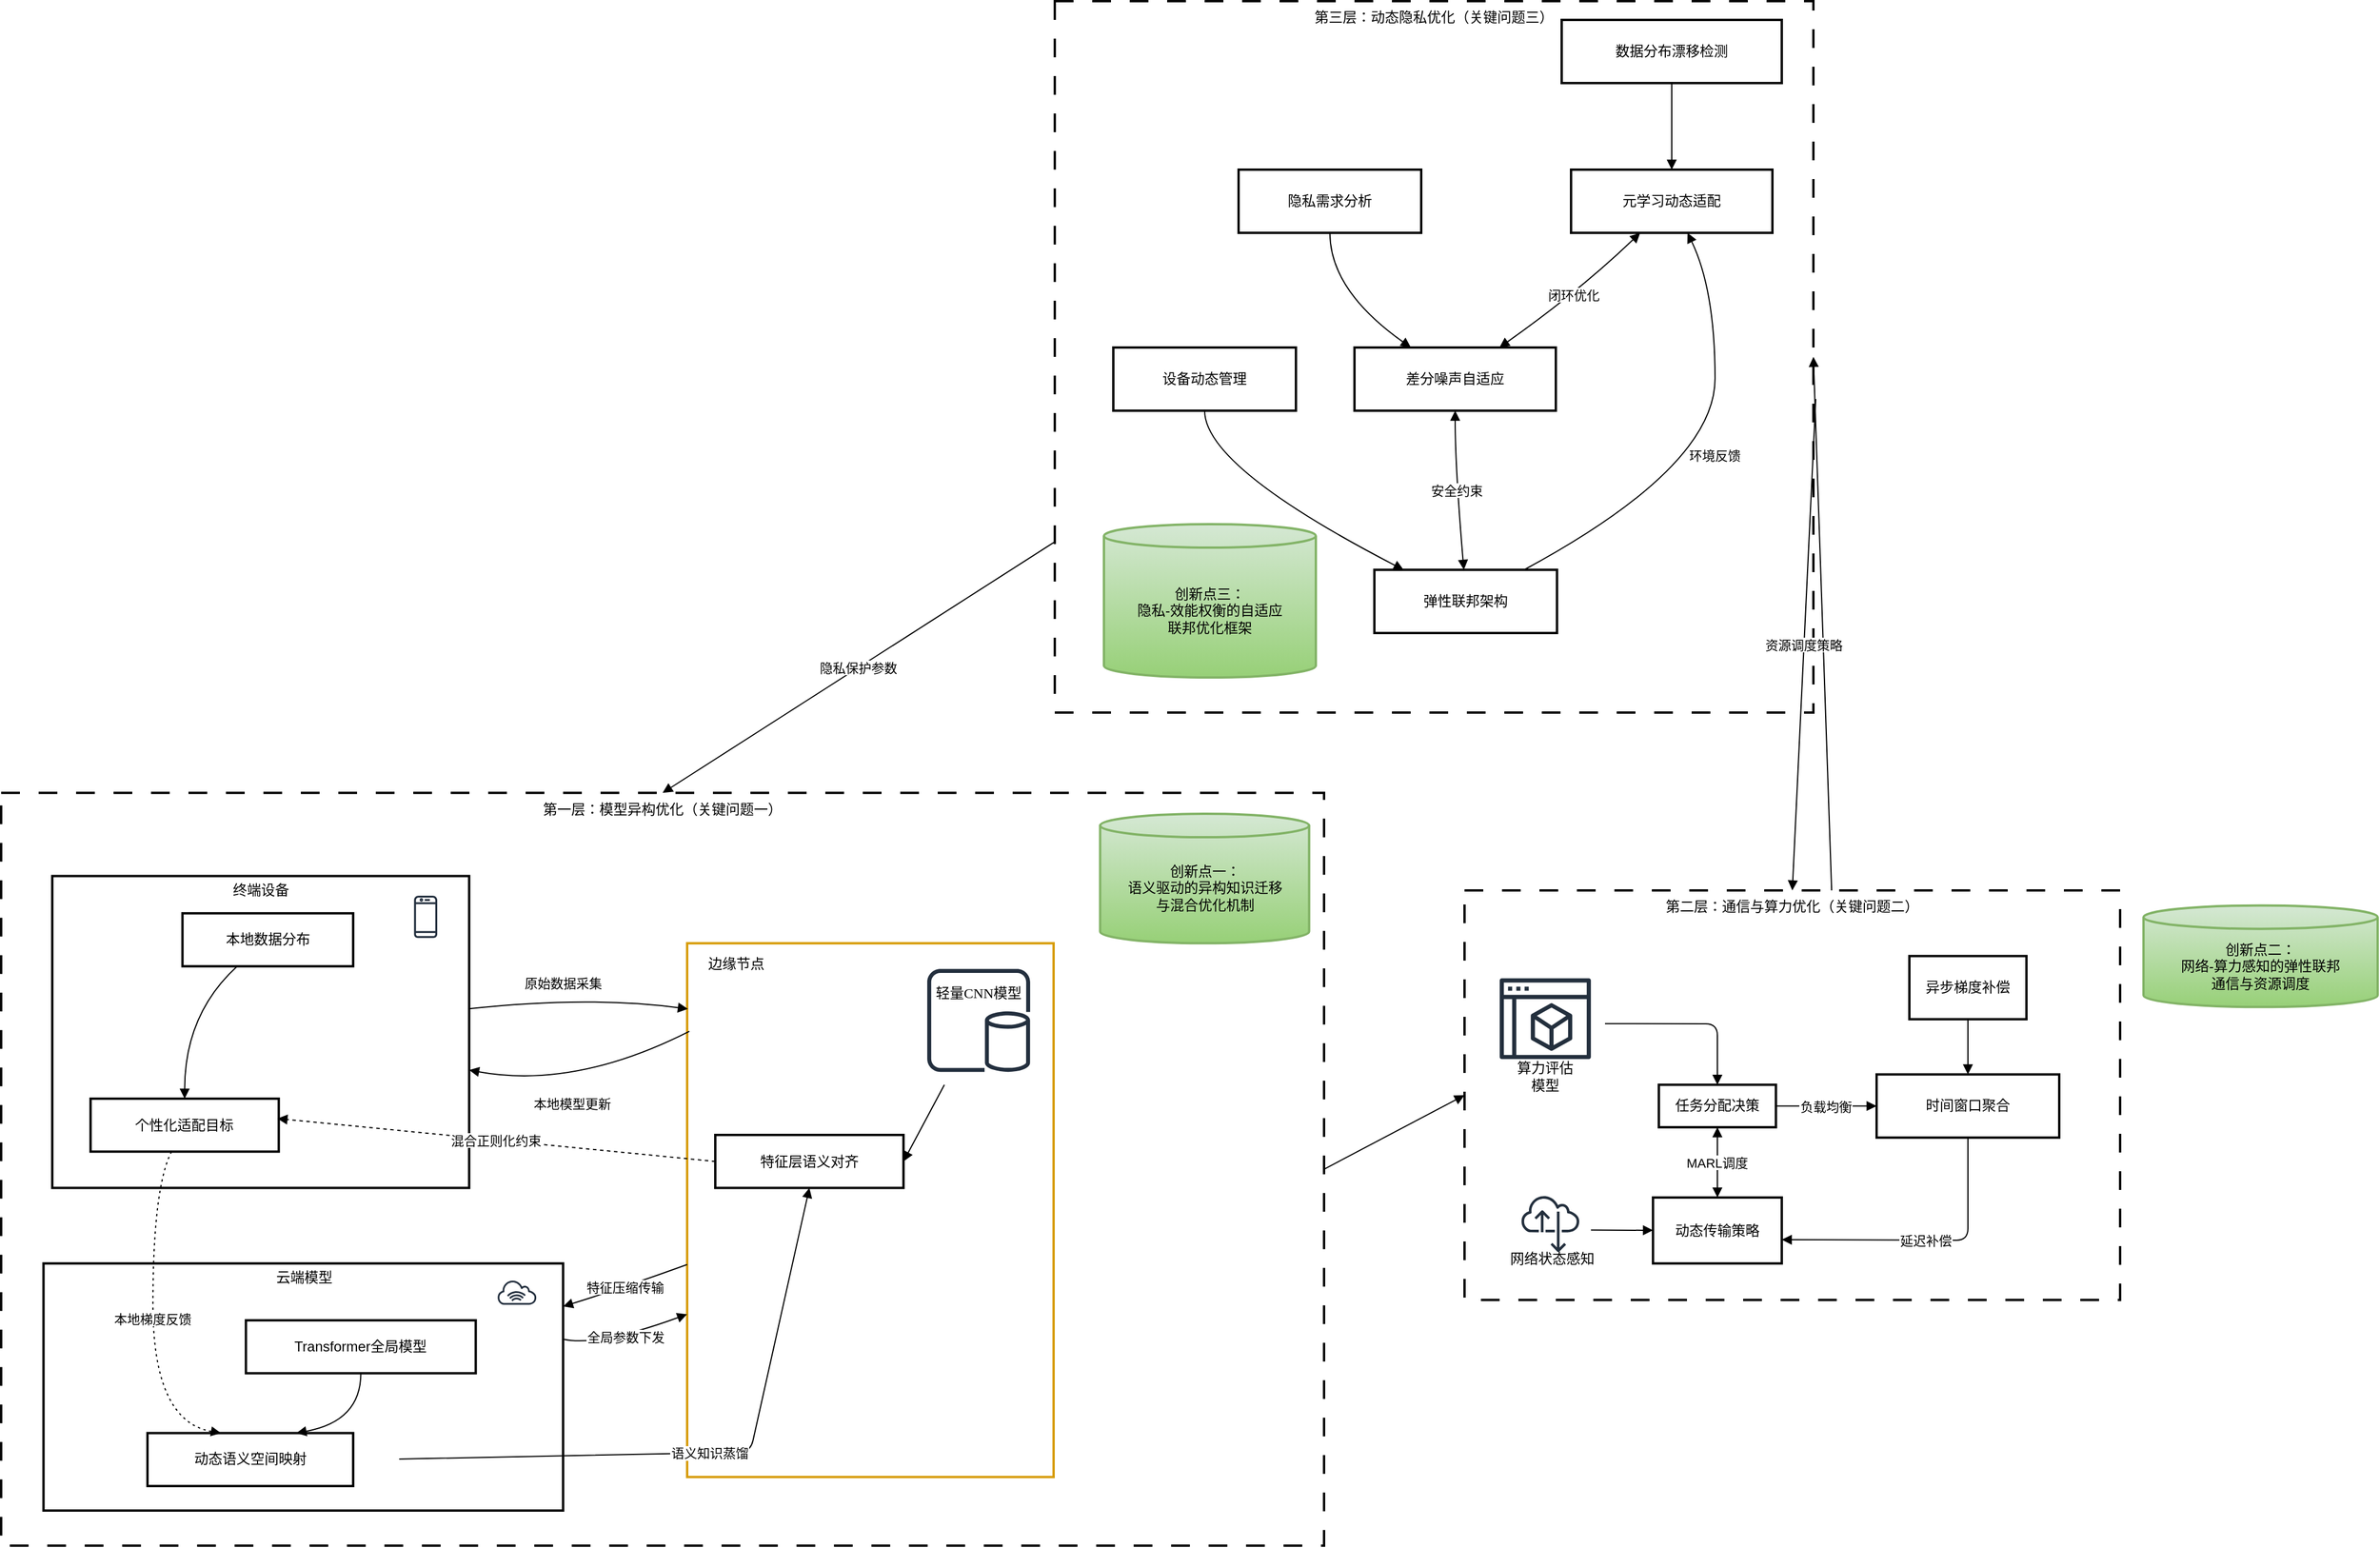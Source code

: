 <mxfile version="26.0.14">
  <diagram name="第 1 页" id="v1831CyyvDvGz0R1QD2G">
    <mxGraphModel dx="1970" dy="1152" grid="1" gridSize="10" guides="1" tooltips="1" connect="1" arrows="1" fold="1" page="1" pageScale="1" pageWidth="4681" pageHeight="3300" math="0" shadow="0">
      <root>
        <mxCell id="0" />
        <mxCell id="1" parent="0" />
        <mxCell id="e-m5rF1JlOSDDuQM73RW-68" value="第二层：通信与算力优化（关键问题二）" style="whiteSpace=wrap;strokeWidth=2;verticalAlign=top;fontFamily=宋体-简;container=0;fillColor=none;dashed=1;dashPattern=8 8;" vertex="1" parent="1">
          <mxGeometry x="1340" y="1060" width="560" height="350" as="geometry" />
        </mxCell>
        <mxCell id="e-m5rF1JlOSDDuQM73RW-82" value="第一层：模型异构优化（关键问题一）" style="whiteSpace=wrap;strokeWidth=2;verticalAlign=top;fontFamily=宋体-简;container=0;fillColor=none;dashed=1;dashPattern=8 8;" vertex="1" parent="1">
          <mxGeometry x="90" y="976.62" width="1130" height="643.38" as="geometry" />
        </mxCell>
        <mxCell id="e-m5rF1JlOSDDuQM73RW-54" value="第三层：动态隐私优化（关键问题三）" style="whiteSpace=wrap;strokeWidth=2;verticalAlign=top;fontFamily=宋体-简;container=0;fillColor=none;dashed=1;dashPattern=8 8;" vertex="1" parent="1">
          <mxGeometry x="990" y="300" width="648" height="608" as="geometry" />
        </mxCell>
        <mxCell id="e-m5rF1JlOSDDuQM73RW-103" value="" style="curved=0;startArrow=none;endArrow=block;exitX=1;exitY=0.5;entryX=0;entryY=0.5;rounded=1;entryDx=0;entryDy=0;exitDx=0;exitDy=0;" edge="1" parent="1" source="e-m5rF1JlOSDDuQM73RW-82" target="e-m5rF1JlOSDDuQM73RW-68">
          <mxGeometry relative="1" as="geometry">
            <Array as="points" />
          </mxGeometry>
        </mxCell>
        <mxCell id="e-m5rF1JlOSDDuQM73RW-104" value="" style="curved=0;startArrow=none;endArrow=block;exitX=0.56;exitY=0;entryX=1;entryY=0.5;rounded=0;entryDx=0;entryDy=0;" edge="1" parent="1" source="e-m5rF1JlOSDDuQM73RW-68" target="e-m5rF1JlOSDDuQM73RW-54">
          <mxGeometry relative="1" as="geometry">
            <Array as="points" />
          </mxGeometry>
        </mxCell>
        <mxCell id="e-m5rF1JlOSDDuQM73RW-105" value="隐私保护参数" style="curved=0;startArrow=none;endArrow=block;exitX=0;exitY=0.76;entryX=0.5;entryY=0;rounded=0;" edge="1" parent="1" source="e-m5rF1JlOSDDuQM73RW-54" target="e-m5rF1JlOSDDuQM73RW-82">
          <mxGeometry relative="1" as="geometry">
            <Array as="points" />
          </mxGeometry>
        </mxCell>
        <mxCell id="e-m5rF1JlOSDDuQM73RW-106" value="资源调度策略" style="curved=1;startArrow=none;endArrow=block;entryX=0.5;entryY=0;rounded=0;" edge="1" parent="1" target="e-m5rF1JlOSDDuQM73RW-68">
          <mxGeometry relative="1" as="geometry">
            <Array as="points" />
            <mxPoint x="1640" y="640" as="sourcePoint" />
          </mxGeometry>
        </mxCell>
        <mxCell id="e-m5rF1JlOSDDuQM73RW-91" value="" style="whiteSpace=wrap;strokeWidth=2;" vertex="1" parent="1">
          <mxGeometry x="126.17" y="1378.79" width="443.83" height="211.21" as="geometry" />
        </mxCell>
        <mxCell id="e-m5rF1JlOSDDuQM73RW-84" value="" style="whiteSpace=wrap;strokeWidth=2;" vertex="1" parent="1">
          <mxGeometry x="133.648" y="1047.717" width="356.104" height="266.532" as="geometry" />
        </mxCell>
        <mxCell id="e-m5rF1JlOSDDuQM73RW-90" value="" style="whiteSpace=wrap;strokeWidth=2;fillColor=none;strokeColor=#d79b00;" vertex="1" parent="1">
          <mxGeometry x="675.96" y="1105.17" width="313.04" height="456.16" as="geometry" />
        </mxCell>
        <mxCell id="e-m5rF1JlOSDDuQM73RW-83" value="本地数据分布" style="whiteSpace=wrap;strokeWidth=2;" vertex="1" parent="1">
          <mxGeometry x="244.872" y="1079.566" width="145.806" height="45.26" as="geometry" />
        </mxCell>
        <mxCell id="e-m5rF1JlOSDDuQM73RW-85" value="Transformer全局模型" style="whiteSpace=wrap;strokeWidth=2;" vertex="1" parent="1">
          <mxGeometry x="299.082" y="1427.399" width="196.278" height="45.26" as="geometry" />
        </mxCell>
        <mxCell id="e-m5rF1JlOSDDuQM73RW-86" value="动态语义空间映射" style="whiteSpace=wrap;strokeWidth=2;" vertex="1" parent="1">
          <mxGeometry x="214.963" y="1523.786" width="175.715" height="45.26" as="geometry" />
        </mxCell>
        <mxCell id="e-m5rF1JlOSDDuQM73RW-88" value="特征层语义对齐" style="whiteSpace=wrap;strokeWidth=2;" vertex="1" parent="1">
          <mxGeometry x="700.004" y="1268.99" width="160.761" height="45.26" as="geometry" />
        </mxCell>
        <mxCell id="e-m5rF1JlOSDDuQM73RW-89" value="个性化适配目标" style="whiteSpace=wrap;strokeWidth=2;" vertex="1" parent="1">
          <mxGeometry x="166.361" y="1237.977" width="160.761" height="45.26" as="geometry" />
        </mxCell>
        <mxCell id="e-m5rF1JlOSDDuQM73RW-92" value="创新点一：&#xa;语义驱动的异构知识迁移&#xa;与混合优化机制" style="shape=cylinder3;boundedLbl=1;backgroundOutline=1;size=10;strokeWidth=2;whiteSpace=wrap;fillColor=#d5e8d4;strokeColor=#82b366;gradientColor=#97d077;" vertex="1" parent="1">
          <mxGeometry x="1028.737" y="994.537" width="178.519" height="110.636" as="geometry" />
        </mxCell>
        <mxCell id="e-m5rF1JlOSDDuQM73RW-93" value="" style="curved=1;startArrow=none;endArrow=block;exitX=0.5;exitY=1;entryX=0.72;entryY=0.01;rounded=0;" edge="1" parent="1" source="e-m5rF1JlOSDDuQM73RW-85" target="e-m5rF1JlOSDDuQM73RW-86">
          <mxGeometry relative="1" as="geometry">
            <Array as="points">
              <mxPoint x="397.221" y="1513.728" />
            </Array>
          </mxGeometry>
        </mxCell>
        <mxCell id="e-m5rF1JlOSDDuQM73RW-94" value="" style="curved=1;startArrow=none;endArrow=block;entryX=1;entryY=0.5;rounded=0;entryDx=0;entryDy=0;" edge="1" parent="1" source="e-m5rF1JlOSDDuQM73RW-170" target="e-m5rF1JlOSDDuQM73RW-88">
          <mxGeometry relative="1" as="geometry">
            <Array as="points" />
            <mxPoint x="839.573" y="1240" as="sourcePoint" />
          </mxGeometry>
        </mxCell>
        <mxCell id="e-m5rF1JlOSDDuQM73RW-95" value="" style="curved=1;startArrow=none;endArrow=block;exitX=0.32;exitY=1;entryX=0.5;entryY=0;rounded=0;" edge="1" parent="1" source="e-m5rF1JlOSDDuQM73RW-83" target="e-m5rF1JlOSDDuQM73RW-89">
          <mxGeometry relative="1" as="geometry">
            <Array as="points">
              <mxPoint x="246.741" y="1165.896" />
            </Array>
          </mxGeometry>
        </mxCell>
        <mxCell id="e-m5rF1JlOSDDuQM73RW-96" value="语义知识蒸馏" style="curved=0;startArrow=none;endArrow=block;entryX=0.5;entryY=1;rounded=1;entryDx=0;entryDy=0;" edge="1" parent="1" target="e-m5rF1JlOSDDuQM73RW-88">
          <mxGeometry relative="1" as="geometry">
            <Array as="points">
              <mxPoint x="730" y="1540" />
            </Array>
            <mxPoint x="430" y="1546" as="sourcePoint" />
          </mxGeometry>
        </mxCell>
        <mxCell id="e-m5rF1JlOSDDuQM73RW-97" value="混合正则化约束" style="curved=0;startArrow=none;endArrow=block;exitX=0;exitY=0.5;entryX=0.993;entryY=0.375;rounded=0;entryDx=0;entryDy=0;exitDx=0;exitDy=0;entryPerimeter=0;dashed=1;" edge="1" parent="1" source="e-m5rF1JlOSDDuQM73RW-88" target="e-m5rF1JlOSDDuQM73RW-89">
          <mxGeometry relative="1" as="geometry">
            <Array as="points" />
          </mxGeometry>
        </mxCell>
        <mxCell id="e-m5rF1JlOSDDuQM73RW-98" value="本地梯度反馈" style="curved=1;dashed=1;dashPattern=2 3;startArrow=none;endArrow=block;exitX=0.43;exitY=1;entryX=0.36;entryY=0.01;rounded=0;" edge="1" parent="1" source="e-m5rF1JlOSDDuQM73RW-89" target="e-m5rF1JlOSDDuQM73RW-86">
          <mxGeometry relative="1" as="geometry">
            <Array as="points">
              <mxPoint x="219.636" y="1314.249" />
              <mxPoint x="219.636" y="1513.728" />
            </Array>
          </mxGeometry>
        </mxCell>
        <mxCell id="e-m5rF1JlOSDDuQM73RW-99" value="原始数据采集" style="curved=1;startArrow=none;endArrow=block;rounded=0;entryX=0.002;entryY=0.123;entryDx=0;entryDy=0;entryPerimeter=0;" edge="1" parent="1" source="e-m5rF1JlOSDDuQM73RW-84" target="e-m5rF1JlOSDDuQM73RW-90">
          <mxGeometry x="-0.125" y="13" relative="1" as="geometry">
            <Array as="points">
              <mxPoint x="590" y="1150" />
            </Array>
            <mxPoint as="offset" />
          </mxGeometry>
        </mxCell>
        <mxCell id="e-m5rF1JlOSDDuQM73RW-100" value="特征压缩传输" style="curved=1;startArrow=none;endArrow=block;rounded=0;exitX=0;exitY=0.602;exitDx=0;exitDy=0;exitPerimeter=0;" edge="1" parent="1" source="e-m5rF1JlOSDDuQM73RW-90" target="e-m5rF1JlOSDDuQM73RW-91">
          <mxGeometry relative="1" as="geometry">
            <Array as="points">
              <mxPoint x="620" y="1400" />
            </Array>
          </mxGeometry>
        </mxCell>
        <mxCell id="e-m5rF1JlOSDDuQM73RW-101" value="全局参数下发" style="curved=1;startArrow=none;endArrow=block;rounded=0;entryX=0;entryY=0.695;entryDx=0;entryDy=0;entryPerimeter=0;exitX=1.001;exitY=0.307;exitDx=0;exitDy=0;exitPerimeter=0;" edge="1" parent="1" source="e-m5rF1JlOSDDuQM73RW-91" target="e-m5rF1JlOSDDuQM73RW-90">
          <mxGeometry relative="1" as="geometry">
            <Array as="points">
              <mxPoint x="600" y="1450" />
            </Array>
          </mxGeometry>
        </mxCell>
        <mxCell id="e-m5rF1JlOSDDuQM73RW-102" value="本地模型更新" style="curved=1;startArrow=none;endArrow=block;rounded=0;exitX=0.006;exitY=0.165;exitDx=0;exitDy=0;exitPerimeter=0;" edge="1" parent="1" source="e-m5rF1JlOSDDuQM73RW-90" target="e-m5rF1JlOSDDuQM73RW-84">
          <mxGeometry x="0.089" y="12" relative="1" as="geometry">
            <Array as="points">
              <mxPoint x="580" y="1230" />
            </Array>
            <mxPoint as="offset" />
          </mxGeometry>
        </mxCell>
        <mxCell id="e-m5rF1JlOSDDuQM73RW-157" value="&lt;font face=&quot;宋体-简&quot;&gt;边缘节点&lt;/font&gt;" style="text;html=1;align=center;verticalAlign=middle;whiteSpace=wrap;rounded=0;" vertex="1" parent="1">
          <mxGeometry x="690.0" y="1110.004" width="56.079" height="25.145" as="geometry" />
        </mxCell>
        <mxCell id="e-m5rF1JlOSDDuQM73RW-158" value="&lt;font face=&quot;宋体-简&quot;&gt;终端设备&lt;/font&gt;" style="text;html=1;align=center;verticalAlign=middle;whiteSpace=wrap;rounded=0;" vertex="1" parent="1">
          <mxGeometry x="283.66" y="1047.717" width="56.079" height="25.145" as="geometry" />
        </mxCell>
        <mxCell id="e-m5rF1JlOSDDuQM73RW-160" value="&lt;font face=&quot;宋体-简&quot;&gt;云端模型&lt;/font&gt;" style="text;html=1;align=center;verticalAlign=middle;whiteSpace=wrap;rounded=0;" vertex="1" parent="1">
          <mxGeometry x="320.579" y="1378.786" width="56.079" height="25.145" as="geometry" />
        </mxCell>
        <mxCell id="e-m5rF1JlOSDDuQM73RW-69" value="创新点二：&#xa;网络-算力感知的弹性联邦&#xa;通信与资源调度" style="shape=cylinder3;boundedLbl=1;backgroundOutline=1;size=10;strokeWidth=2;whiteSpace=wrap;fillColor=#d5e8d4;gradientColor=#97d077;strokeColor=#82b366;" vertex="1" parent="1">
          <mxGeometry x="1920" y="1072.86" width="200" height="86.8" as="geometry" />
        </mxCell>
        <mxCell id="e-m5rF1JlOSDDuQM73RW-71" value="动态传输策略" style="whiteSpace=wrap;strokeWidth=2;" vertex="1" parent="1">
          <mxGeometry x="1501" y="1322.45" width="110" height="56.34" as="geometry" />
        </mxCell>
        <mxCell id="e-m5rF1JlOSDDuQM73RW-73" value="任务分配决策" style="whiteSpace=wrap;strokeWidth=2;" vertex="1" parent="1">
          <mxGeometry x="1506" y="1226.1" width="100" height="36.3" as="geometry" />
        </mxCell>
        <mxCell id="e-m5rF1JlOSDDuQM73RW-74" value="异步梯度补偿" style="whiteSpace=wrap;strokeWidth=2;" vertex="1" parent="1">
          <mxGeometry x="1720" y="1116.1" width="100" height="54" as="geometry" />
        </mxCell>
        <mxCell id="e-m5rF1JlOSDDuQM73RW-75" value="时间窗口聚合" style="whiteSpace=wrap;strokeWidth=2;" vertex="1" parent="1">
          <mxGeometry x="1692" y="1217.25" width="156" height="54" as="geometry" />
        </mxCell>
        <mxCell id="e-m5rF1JlOSDDuQM73RW-76" value="" style="curved=1;startArrow=none;endArrow=block;exitX=1;exitY=0.5;entryX=0;entryY=0.5;rounded=0;" edge="1" parent="1">
          <mxGeometry relative="1" as="geometry">
            <Array as="points" />
            <mxPoint x="1448.0" y="1350.3" as="sourcePoint" />
            <mxPoint x="1501" y="1350.49" as="targetPoint" />
          </mxGeometry>
        </mxCell>
        <mxCell id="e-m5rF1JlOSDDuQM73RW-77" value="" style="curved=0;startArrow=none;endArrow=block;entryX=0.5;entryY=0;rounded=1;entryDx=0;entryDy=0;" edge="1" parent="1" target="e-m5rF1JlOSDDuQM73RW-73">
          <mxGeometry relative="1" as="geometry">
            <Array as="points">
              <mxPoint x="1556" y="1174" />
            </Array>
            <mxPoint x="1460" y="1173.85" as="sourcePoint" />
            <mxPoint x="1705.0" y="1248.1" as="targetPoint" />
          </mxGeometry>
        </mxCell>
        <mxCell id="e-m5rF1JlOSDDuQM73RW-78" value="" style="curved=0;startArrow=none;endArrow=block;exitX=0.5;exitY=1;entryX=0.5;entryY=0;rounded=1;entryDx=0;entryDy=0;exitDx=0;exitDy=0;" edge="1" parent="1" source="e-m5rF1JlOSDDuQM73RW-74" target="e-m5rF1JlOSDDuQM73RW-75">
          <mxGeometry relative="1" as="geometry">
            <Array as="points" />
          </mxGeometry>
        </mxCell>
        <mxCell id="e-m5rF1JlOSDDuQM73RW-79" value="MARL调度" style="curved=0;startArrow=block;endArrow=block;entryX=0.5;entryY=1;rounded=0;entryDx=0;entryDy=0;exitX=0.5;exitY=0;exitDx=0;exitDy=0;" edge="1" parent="1" source="e-m5rF1JlOSDDuQM73RW-71" target="e-m5rF1JlOSDDuQM73RW-73">
          <mxGeometry relative="1" as="geometry">
            <Array as="points" />
            <mxPoint x="1611" y="1301" as="sourcePoint" />
          </mxGeometry>
        </mxCell>
        <mxCell id="e-m5rF1JlOSDDuQM73RW-80" value="负载均衡" style="curved=0;startArrow=none;endArrow=block;exitX=1;exitY=0.5;entryX=0;entryY=0.5;rounded=0;entryDx=0;entryDy=0;" edge="1" parent="1" source="e-m5rF1JlOSDDuQM73RW-73" target="e-m5rF1JlOSDDuQM73RW-75">
          <mxGeometry x="-0.001" relative="1" as="geometry">
            <Array as="points" />
            <mxPoint as="offset" />
          </mxGeometry>
        </mxCell>
        <mxCell id="e-m5rF1JlOSDDuQM73RW-81" value="延迟补偿" style="curved=0;startArrow=none;endArrow=block;exitX=0.5;exitY=1;entryX=1;entryY=0.64;rounded=1;exitDx=0;exitDy=0;" edge="1" parent="1" source="e-m5rF1JlOSDDuQM73RW-75" target="e-m5rF1JlOSDDuQM73RW-71">
          <mxGeometry relative="1" as="geometry">
            <Array as="points">
              <mxPoint x="1770" y="1359" />
            </Array>
          </mxGeometry>
        </mxCell>
        <mxCell id="e-m5rF1JlOSDDuQM73RW-55" value="创新点三：&#xa;隐私-效能权衡的自适应&#xa;联邦优化框架" style="shape=cylinder3;boundedLbl=1;backgroundOutline=1;size=10;strokeWidth=2;whiteSpace=wrap;fillColor=#d5e8d4;strokeColor=#82b366;gradientColor=#97d077;" vertex="1" parent="1">
          <mxGeometry x="1032" y="747" width="181" height="131" as="geometry" />
        </mxCell>
        <mxCell id="e-m5rF1JlOSDDuQM73RW-56" value="数据分布漂移检测" style="whiteSpace=wrap;strokeWidth=2;" vertex="1" parent="1">
          <mxGeometry x="1423" y="316" width="188" height="54" as="geometry" />
        </mxCell>
        <mxCell id="e-m5rF1JlOSDDuQM73RW-57" value="元学习动态适配" style="whiteSpace=wrap;strokeWidth=2;" vertex="1" parent="1">
          <mxGeometry x="1431" y="444" width="172" height="54" as="geometry" />
        </mxCell>
        <mxCell id="e-m5rF1JlOSDDuQM73RW-58" value="隐私需求分析" style="whiteSpace=wrap;strokeWidth=2;" vertex="1" parent="1">
          <mxGeometry x="1147" y="444" width="156" height="54" as="geometry" />
        </mxCell>
        <mxCell id="e-m5rF1JlOSDDuQM73RW-59" value="差分噪声自适应" style="whiteSpace=wrap;strokeWidth=2;" vertex="1" parent="1">
          <mxGeometry x="1246" y="596" width="172" height="54" as="geometry" />
        </mxCell>
        <mxCell id="e-m5rF1JlOSDDuQM73RW-60" value="设备动态管理" style="whiteSpace=wrap;strokeWidth=2;" vertex="1" parent="1">
          <mxGeometry x="1040" y="596" width="156" height="54" as="geometry" />
        </mxCell>
        <mxCell id="e-m5rF1JlOSDDuQM73RW-61" value="弹性联邦架构" style="whiteSpace=wrap;strokeWidth=2;" vertex="1" parent="1">
          <mxGeometry x="1263" y="786" width="156" height="54" as="geometry" />
        </mxCell>
        <mxCell id="e-m5rF1JlOSDDuQM73RW-62" value="" style="curved=1;startArrow=none;endArrow=block;exitX=0.5;exitY=0.99;entryX=0.5;entryY=0.01;rounded=0;" edge="1" parent="1" source="e-m5rF1JlOSDDuQM73RW-56" target="e-m5rF1JlOSDDuQM73RW-57">
          <mxGeometry relative="1" as="geometry">
            <Array as="points" />
          </mxGeometry>
        </mxCell>
        <mxCell id="e-m5rF1JlOSDDuQM73RW-63" value="" style="curved=1;startArrow=none;endArrow=block;exitX=0.5;exitY=1.01;entryX=0.28;entryY=0;rounded=0;" edge="1" parent="1" source="e-m5rF1JlOSDDuQM73RW-58" target="e-m5rF1JlOSDDuQM73RW-59">
          <mxGeometry relative="1" as="geometry">
            <Array as="points">
              <mxPoint x="1225" y="547" />
            </Array>
          </mxGeometry>
        </mxCell>
        <mxCell id="e-m5rF1JlOSDDuQM73RW-64" value="" style="curved=1;startArrow=none;endArrow=block;exitX=0.5;exitY=1;entryX=0.16;entryY=0;rounded=0;" edge="1" parent="1" source="e-m5rF1JlOSDDuQM73RW-60" target="e-m5rF1JlOSDDuQM73RW-61">
          <mxGeometry relative="1" as="geometry">
            <Array as="points">
              <mxPoint x="1118" y="698" />
            </Array>
          </mxGeometry>
        </mxCell>
        <mxCell id="e-m5rF1JlOSDDuQM73RW-65" value="闭环优化" style="curved=1;startArrow=block;endArrow=block;exitX=0.34;exitY=1.01;entryX=0.72;entryY=0;rounded=0;" edge="1" parent="1" source="e-m5rF1JlOSDDuQM73RW-57" target="e-m5rF1JlOSDDuQM73RW-59">
          <mxGeometry relative="1" as="geometry">
            <Array as="points">
              <mxPoint x="1439" y="547" />
            </Array>
          </mxGeometry>
        </mxCell>
        <mxCell id="e-m5rF1JlOSDDuQM73RW-66" value="安全约束" style="curved=1;startArrow=block;endArrow=block;exitX=0.5;exitY=1;entryX=0.49;entryY=0;rounded=0;" edge="1" parent="1" source="e-m5rF1JlOSDDuQM73RW-59" target="e-m5rF1JlOSDDuQM73RW-61">
          <mxGeometry relative="1" as="geometry">
            <Array as="points">
              <mxPoint x="1332" y="698" />
            </Array>
          </mxGeometry>
        </mxCell>
        <mxCell id="e-m5rF1JlOSDDuQM73RW-67" value="环境反馈" style="curved=1;startArrow=none;endArrow=block;exitX=0.82;exitY=0;entryX=0.58;entryY=1.01;rounded=0;" edge="1" parent="1" source="e-m5rF1JlOSDDuQM73RW-61" target="e-m5rF1JlOSDDuQM73RW-57">
          <mxGeometry relative="1" as="geometry">
            <Array as="points">
              <mxPoint x="1554" y="698" />
              <mxPoint x="1554" y="547" />
            </Array>
          </mxGeometry>
        </mxCell>
        <mxCell id="e-m5rF1JlOSDDuQM73RW-163" value="" style="sketch=0;outlineConnect=0;fontColor=#232F3E;gradientColor=none;strokeColor=#232F3E;fillColor=#ffffff;dashed=0;verticalLabelPosition=bottom;verticalAlign=top;align=center;html=1;fontSize=12;fontStyle=0;aspect=fixed;shape=mxgraph.aws4.resourceIcon;resIcon=mxgraph.aws4.mobile_client;" vertex="1" parent="1">
          <mxGeometry x="430" y="1060" width="45.17" height="45.17" as="geometry" />
        </mxCell>
        <mxCell id="e-m5rF1JlOSDDuQM73RW-168" value="" style="sketch=0;outlineConnect=0;fontColor=#232F3E;gradientColor=none;strokeColor=#232F3E;fillColor=#ffffff;dashed=0;verticalLabelPosition=bottom;verticalAlign=top;align=center;html=1;fontSize=12;fontStyle=0;aspect=fixed;shape=mxgraph.aws4.resourceIcon;resIcon=mxgraph.aws4.internet_alt1;" vertex="1" parent="1">
          <mxGeometry x="510" y="1382.89" width="41.21" height="41.21" as="geometry" />
        </mxCell>
        <mxCell id="e-m5rF1JlOSDDuQM73RW-171" value="" style="group" vertex="1" connectable="0" parent="1">
          <mxGeometry x="870" y="1116.1" width="110" height="110" as="geometry" />
        </mxCell>
        <mxCell id="e-m5rF1JlOSDDuQM73RW-170" value="" style="sketch=0;outlineConnect=0;fontColor=#232F3E;gradientColor=none;strokeColor=#232F3E;fillColor=none;dashed=0;verticalLabelPosition=bottom;verticalAlign=top;align=center;html=1;fontSize=12;fontStyle=0;aspect=fixed;shape=mxgraph.aws4.resourceIcon;resIcon=mxgraph.aws4.db_on_instance;" vertex="1" parent="e-m5rF1JlOSDDuQM73RW-171">
          <mxGeometry width="110" height="110" as="geometry" />
        </mxCell>
        <mxCell id="e-m5rF1JlOSDDuQM73RW-167" value="&lt;font face=&quot;宋体-简&quot;&gt;轻量&lt;/font&gt;&lt;font face=&quot;Times New Roman&quot;&gt;CNN&lt;/font&gt;&lt;font face=&quot;宋体-简&quot;&gt;模型&lt;/font&gt;" style="text;html=1;align=center;verticalAlign=middle;whiteSpace=wrap;rounded=0;" vertex="1" parent="e-m5rF1JlOSDDuQM73RW-171">
          <mxGeometry y="20.0" width="110" height="24.74" as="geometry" />
        </mxCell>
        <mxCell id="e-m5rF1JlOSDDuQM73RW-179" value="" style="group" vertex="1" connectable="0" parent="1">
          <mxGeometry x="1370" y="1135.15" width="78" height="99.0" as="geometry" />
        </mxCell>
        <mxCell id="e-m5rF1JlOSDDuQM73RW-177" value="" style="sketch=0;outlineConnect=0;fontColor=#232F3E;gradientColor=none;fillColor=#232F3D;strokeColor=none;dashed=0;verticalLabelPosition=bottom;verticalAlign=top;align=center;html=1;fontSize=12;fontStyle=0;aspect=fixed;pointerEvents=1;shape=mxgraph.aws4.management_console2;" vertex="1" parent="e-m5rF1JlOSDDuQM73RW-179">
          <mxGeometry width="78" height="69" as="geometry" />
        </mxCell>
        <mxCell id="e-m5rF1JlOSDDuQM73RW-178" value="&lt;font face=&quot;宋体-简&quot;&gt;算力评估模型&lt;/font&gt;" style="text;html=1;align=center;verticalAlign=middle;whiteSpace=wrap;rounded=0;" vertex="1" parent="e-m5rF1JlOSDDuQM73RW-179">
          <mxGeometry x="9" y="69.0" width="60" height="30" as="geometry" />
        </mxCell>
        <mxCell id="e-m5rF1JlOSDDuQM73RW-180" value="" style="group" vertex="1" connectable="0" parent="1">
          <mxGeometry x="1370" y="1319.999" width="90" height="61.331" as="geometry" />
        </mxCell>
        <mxCell id="e-m5rF1JlOSDDuQM73RW-174" value="&lt;font face=&quot;宋体-简&quot;&gt;网络状态感知&lt;/font&gt;" style="text;html=1;align=center;verticalAlign=middle;whiteSpace=wrap;rounded=0;" vertex="1" parent="e-m5rF1JlOSDDuQM73RW-180">
          <mxGeometry y="49.331" width="90" height="12" as="geometry" />
        </mxCell>
        <mxCell id="e-m5rF1JlOSDDuQM73RW-173" value="" style="sketch=0;outlineConnect=0;fontColor=#232F3E;gradientColor=none;fillColor=#232F3D;strokeColor=none;dashed=0;verticalLabelPosition=bottom;verticalAlign=top;align=center;html=1;fontSize=12;fontStyle=0;aspect=fixed;pointerEvents=1;shape=mxgraph.aws4.internet_alt22;" vertex="1" parent="e-m5rF1JlOSDDuQM73RW-180">
          <mxGeometry x="18.675" width="49.328" height="49.328" as="geometry" />
        </mxCell>
      </root>
    </mxGraphModel>
  </diagram>
</mxfile>

